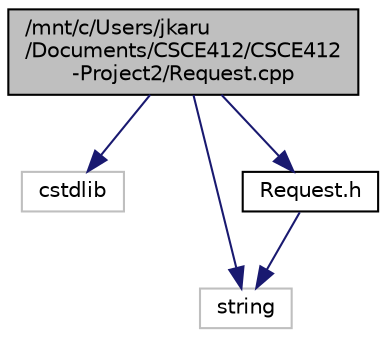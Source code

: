digraph "/mnt/c/Users/jkaru/Documents/CSCE412/CSCE412-Project2/Request.cpp"
{
 // LATEX_PDF_SIZE
  edge [fontname="Helvetica",fontsize="10",labelfontname="Helvetica",labelfontsize="10"];
  node [fontname="Helvetica",fontsize="10",shape=record];
  Node1 [label="/mnt/c/Users/jkaru\l/Documents/CSCE412/CSCE412\l-Project2/Request.cpp",height=0.2,width=0.4,color="black", fillcolor="grey75", style="filled", fontcolor="black",tooltip=" "];
  Node1 -> Node2 [color="midnightblue",fontsize="10",style="solid",fontname="Helvetica"];
  Node2 [label="cstdlib",height=0.2,width=0.4,color="grey75", fillcolor="white", style="filled",tooltip=" "];
  Node1 -> Node3 [color="midnightblue",fontsize="10",style="solid",fontname="Helvetica"];
  Node3 [label="string",height=0.2,width=0.4,color="grey75", fillcolor="white", style="filled",tooltip=" "];
  Node1 -> Node4 [color="midnightblue",fontsize="10",style="solid",fontname="Helvetica"];
  Node4 [label="Request.h",height=0.2,width=0.4,color="black", fillcolor="white", style="filled",URL="$Request_8h.html",tooltip=" "];
  Node4 -> Node3 [color="midnightblue",fontsize="10",style="solid",fontname="Helvetica"];
}

